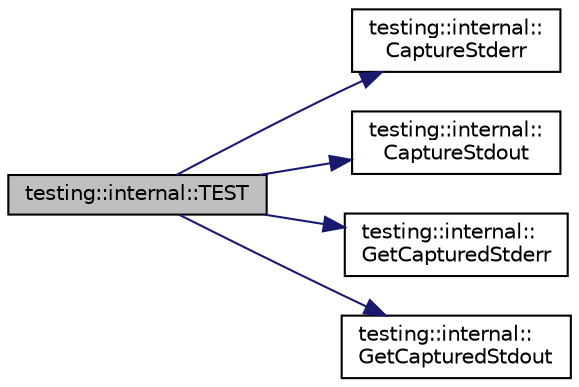 digraph "testing::internal::TEST"
{
 // LATEX_PDF_SIZE
  bgcolor="transparent";
  edge [fontname="Helvetica",fontsize="10",labelfontname="Helvetica",labelfontsize="10"];
  node [fontname="Helvetica",fontsize="10",shape=record];
  rankdir="LR";
  Node1 [label="testing::internal::TEST",height=0.2,width=0.4,color="black", fillcolor="grey75", style="filled", fontcolor="black",tooltip=" "];
  Node1 -> Node2 [color="midnightblue",fontsize="10",style="solid",fontname="Helvetica"];
  Node2 [label="testing::internal::\lCaptureStderr",height=0.2,width=0.4,color="black",URL="$namespacetesting_1_1internal.html#a8ec00d458d0d442bd64af7b5f9c22dda",tooltip=" "];
  Node1 -> Node3 [color="midnightblue",fontsize="10",style="solid",fontname="Helvetica"];
  Node3 [label="testing::internal::\lCaptureStdout",height=0.2,width=0.4,color="black",URL="$namespacetesting_1_1internal.html#acba06d4f0343dec407738ba5544af990",tooltip=" "];
  Node1 -> Node4 [color="midnightblue",fontsize="10",style="solid",fontname="Helvetica"];
  Node4 [label="testing::internal::\lGetCapturedStderr",height=0.2,width=0.4,color="black",URL="$namespacetesting_1_1internal.html#a374156401da17704099d0c33fa53adfb",tooltip=" "];
  Node1 -> Node5 [color="midnightblue",fontsize="10",style="solid",fontname="Helvetica"];
  Node5 [label="testing::internal::\lGetCapturedStdout",height=0.2,width=0.4,color="black",URL="$namespacetesting_1_1internal.html#aed657219a9856a8d249a3230de0c54ce",tooltip=" "];
}

